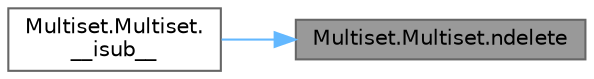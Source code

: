digraph "Multiset.Multiset.ndelete"
{
 // LATEX_PDF_SIZE
  bgcolor="transparent";
  edge [fontname=Helvetica,fontsize=10,labelfontname=Helvetica,labelfontsize=10];
  node [fontname=Helvetica,fontsize=10,shape=box,height=0.2,width=0.4];
  rankdir="RL";
  Node1 [id="Node000001",label="Multiset.Multiset.ndelete",height=0.2,width=0.4,color="gray40", fillcolor="grey60", style="filled", fontcolor="black",tooltip=" "];
  Node1 -> Node2 [id="edge1_Node000001_Node000002",dir="back",color="steelblue1",style="solid",tooltip=" "];
  Node2 [id="Node000002",label="Multiset.Multiset.\l__isub__",height=0.2,width=0.4,color="grey40", fillcolor="white", style="filled",URL="$classMultiset_1_1Multiset.html#a32d19fe1dab49be2668b245334e817d1",tooltip=" "];
}
